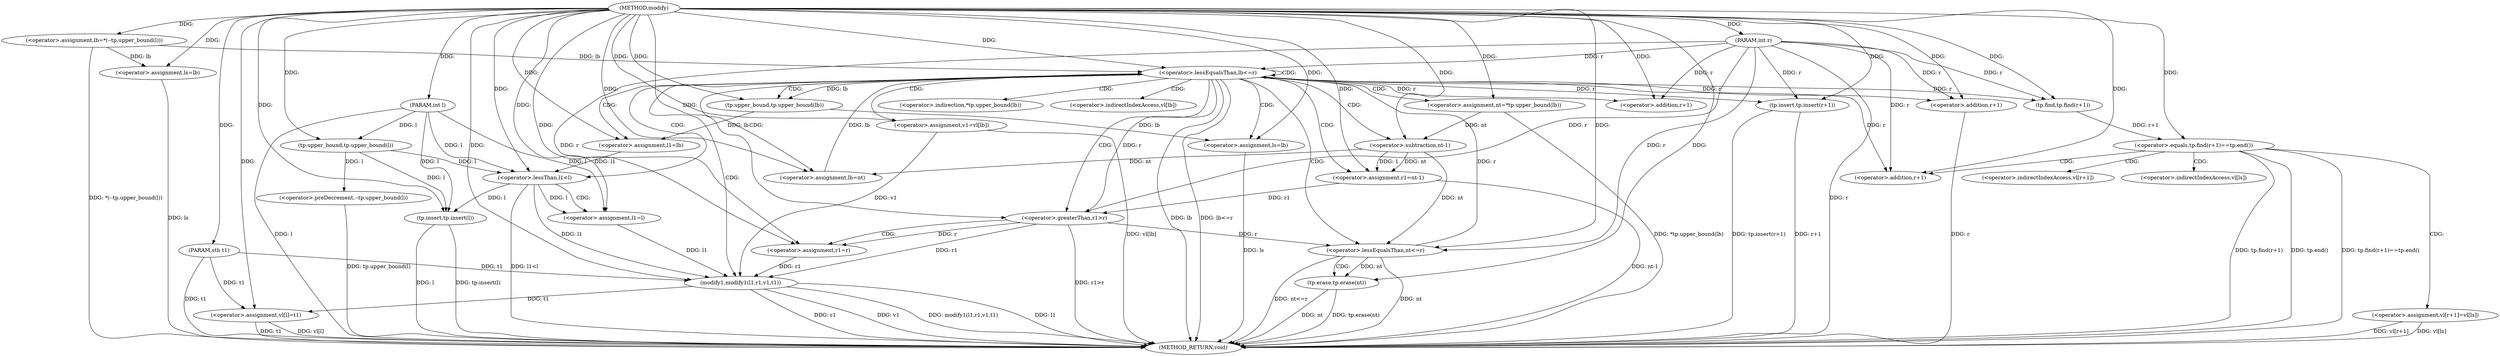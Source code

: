 digraph "modify" {  
"1000622" [label = "(METHOD,modify)" ]
"1000723" [label = "(METHOD_RETURN,void)" ]
"1000623" [label = "(PARAM,int l)" ]
"1000624" [label = "(PARAM,int r)" ]
"1000625" [label = "(PARAM,sth t1)" ]
"1000628" [label = "(<operator>.assignment,lb=*(--tp.upper_bound(l)))" ]
"1000635" [label = "(<operator>.assignment,ls=lb)" ]
"1000712" [label = "(<operator>.assignment,vl[l]=t1)" ]
"1000717" [label = "(tp.insert,tp.insert(l))" ]
"1000719" [label = "(tp.insert,tp.insert(r+1))" ]
"1000639" [label = "(<operator>.lessEqualsThan,lb<=r)" ]
"1000697" [label = "(<operator>.equals,tp.find(r+1)==tp.end())" ]
"1000703" [label = "(<operator>.assignment,vl[r+1]=vl[ls])" ]
"1000644" [label = "(<operator>.assignment,nt=*tp.upper_bound(lb))" ]
"1000650" [label = "(<operator>.assignment,v1=vl[lb])" ]
"1000656" [label = "(<operator>.assignment,l1=lb)" ]
"1000660" [label = "(<operator>.assignment,r1=nt-1)" ]
"1000679" [label = "(modify1,modify1(l1,r1,v1,t1))" ]
"1000684" [label = "(<operator>.assignment,ls=lb)" ]
"1000687" [label = "(<operator>.assignment,lb=nt)" ]
"1000720" [label = "(<operator>.addition,r+1)" ]
"1000631" [label = "(<operator>.preDecrement,--tp.upper_bound(l))" ]
"1000666" [label = "(<operator>.lessThan,l1<l)" ]
"1000669" [label = "(<operator>.assignment,l1=l)" ]
"1000673" [label = "(<operator>.greaterThan,r1>r)" ]
"1000676" [label = "(<operator>.assignment,r1=r)" ]
"1000691" [label = "(<operator>.lessEqualsThan,nt<=r)" ]
"1000694" [label = "(tp.erase,tp.erase(nt))" ]
"1000698" [label = "(tp.find,tp.find(r+1))" ]
"1000632" [label = "(tp.upper_bound,tp.upper_bound(l))" ]
"1000662" [label = "(<operator>.subtraction,nt-1)" ]
"1000699" [label = "(<operator>.addition,r+1)" ]
"1000706" [label = "(<operator>.addition,r+1)" ]
"1000647" [label = "(tp.upper_bound,tp.upper_bound(lb))" ]
"1000704" [label = "(<operator>.indirectIndexAccess,vl[r+1])" ]
"1000709" [label = "(<operator>.indirectIndexAccess,vl[ls])" ]
"1000646" [label = "(<operator>.indirection,*tp.upper_bound(lb))" ]
"1000652" [label = "(<operator>.indirectIndexAccess,vl[lb])" ]
  "1000623" -> "1000723"  [ label = "DDG: l"] 
  "1000624" -> "1000723"  [ label = "DDG: r"] 
  "1000625" -> "1000723"  [ label = "DDG: t1"] 
  "1000631" -> "1000723"  [ label = "DDG: tp.upper_bound(l)"] 
  "1000628" -> "1000723"  [ label = "DDG: *(--tp.upper_bound(l))"] 
  "1000635" -> "1000723"  [ label = "DDG: ls"] 
  "1000639" -> "1000723"  [ label = "DDG: lb"] 
  "1000639" -> "1000723"  [ label = "DDG: lb<=r"] 
  "1000697" -> "1000723"  [ label = "DDG: tp.find(r+1)"] 
  "1000697" -> "1000723"  [ label = "DDG: tp.end()"] 
  "1000697" -> "1000723"  [ label = "DDG: tp.find(r+1)==tp.end()"] 
  "1000703" -> "1000723"  [ label = "DDG: vl[r+1]"] 
  "1000703" -> "1000723"  [ label = "DDG: vl[ls]"] 
  "1000712" -> "1000723"  [ label = "DDG: vl[l]"] 
  "1000712" -> "1000723"  [ label = "DDG: t1"] 
  "1000717" -> "1000723"  [ label = "DDG: l"] 
  "1000717" -> "1000723"  [ label = "DDG: tp.insert(l)"] 
  "1000720" -> "1000723"  [ label = "DDG: r"] 
  "1000719" -> "1000723"  [ label = "DDG: r+1"] 
  "1000719" -> "1000723"  [ label = "DDG: tp.insert(r+1)"] 
  "1000644" -> "1000723"  [ label = "DDG: *tp.upper_bound(lb)"] 
  "1000650" -> "1000723"  [ label = "DDG: vl[lb]"] 
  "1000660" -> "1000723"  [ label = "DDG: nt-1"] 
  "1000666" -> "1000723"  [ label = "DDG: l1<l"] 
  "1000673" -> "1000723"  [ label = "DDG: r1>r"] 
  "1000679" -> "1000723"  [ label = "DDG: l1"] 
  "1000679" -> "1000723"  [ label = "DDG: r1"] 
  "1000679" -> "1000723"  [ label = "DDG: v1"] 
  "1000679" -> "1000723"  [ label = "DDG: modify1(l1,r1,v1,t1)"] 
  "1000684" -> "1000723"  [ label = "DDG: ls"] 
  "1000691" -> "1000723"  [ label = "DDG: nt"] 
  "1000691" -> "1000723"  [ label = "DDG: nt<=r"] 
  "1000694" -> "1000723"  [ label = "DDG: nt"] 
  "1000694" -> "1000723"  [ label = "DDG: tp.erase(nt)"] 
  "1000622" -> "1000623"  [ label = "DDG: "] 
  "1000622" -> "1000624"  [ label = "DDG: "] 
  "1000622" -> "1000625"  [ label = "DDG: "] 
  "1000628" -> "1000635"  [ label = "DDG: lb"] 
  "1000622" -> "1000635"  [ label = "DDG: "] 
  "1000679" -> "1000712"  [ label = "DDG: t1"] 
  "1000625" -> "1000712"  [ label = "DDG: t1"] 
  "1000622" -> "1000712"  [ label = "DDG: "] 
  "1000622" -> "1000628"  [ label = "DDG: "] 
  "1000632" -> "1000717"  [ label = "DDG: l"] 
  "1000666" -> "1000717"  [ label = "DDG: l"] 
  "1000623" -> "1000717"  [ label = "DDG: l"] 
  "1000622" -> "1000717"  [ label = "DDG: "] 
  "1000622" -> "1000719"  [ label = "DDG: "] 
  "1000624" -> "1000719"  [ label = "DDG: r"] 
  "1000639" -> "1000719"  [ label = "DDG: r"] 
  "1000687" -> "1000639"  [ label = "DDG: lb"] 
  "1000622" -> "1000639"  [ label = "DDG: "] 
  "1000628" -> "1000639"  [ label = "DDG: lb"] 
  "1000691" -> "1000639"  [ label = "DDG: r"] 
  "1000624" -> "1000639"  [ label = "DDG: r"] 
  "1000647" -> "1000656"  [ label = "DDG: lb"] 
  "1000622" -> "1000656"  [ label = "DDG: "] 
  "1000662" -> "1000660"  [ label = "DDG: nt"] 
  "1000662" -> "1000660"  [ label = "DDG: 1"] 
  "1000622" -> "1000684"  [ label = "DDG: "] 
  "1000647" -> "1000684"  [ label = "DDG: lb"] 
  "1000662" -> "1000687"  [ label = "DDG: nt"] 
  "1000622" -> "1000687"  [ label = "DDG: "] 
  "1000698" -> "1000697"  [ label = "DDG: r+1"] 
  "1000622" -> "1000697"  [ label = "DDG: "] 
  "1000624" -> "1000720"  [ label = "DDG: r"] 
  "1000622" -> "1000720"  [ label = "DDG: "] 
  "1000639" -> "1000720"  [ label = "DDG: r"] 
  "1000632" -> "1000631"  [ label = "DDG: l"] 
  "1000622" -> "1000644"  [ label = "DDG: "] 
  "1000622" -> "1000650"  [ label = "DDG: "] 
  "1000622" -> "1000660"  [ label = "DDG: "] 
  "1000666" -> "1000669"  [ label = "DDG: l"] 
  "1000623" -> "1000669"  [ label = "DDG: l"] 
  "1000622" -> "1000669"  [ label = "DDG: "] 
  "1000673" -> "1000676"  [ label = "DDG: r"] 
  "1000624" -> "1000676"  [ label = "DDG: r"] 
  "1000622" -> "1000676"  [ label = "DDG: "] 
  "1000666" -> "1000679"  [ label = "DDG: l1"] 
  "1000669" -> "1000679"  [ label = "DDG: l1"] 
  "1000622" -> "1000679"  [ label = "DDG: "] 
  "1000650" -> "1000679"  [ label = "DDG: v1"] 
  "1000673" -> "1000679"  [ label = "DDG: r1"] 
  "1000676" -> "1000679"  [ label = "DDG: r1"] 
  "1000625" -> "1000679"  [ label = "DDG: t1"] 
  "1000622" -> "1000698"  [ label = "DDG: "] 
  "1000639" -> "1000698"  [ label = "DDG: r"] 
  "1000624" -> "1000698"  [ label = "DDG: r"] 
  "1000623" -> "1000632"  [ label = "DDG: l"] 
  "1000622" -> "1000632"  [ label = "DDG: "] 
  "1000644" -> "1000662"  [ label = "DDG: nt"] 
  "1000622" -> "1000662"  [ label = "DDG: "] 
  "1000656" -> "1000666"  [ label = "DDG: l1"] 
  "1000622" -> "1000666"  [ label = "DDG: "] 
  "1000632" -> "1000666"  [ label = "DDG: l"] 
  "1000623" -> "1000666"  [ label = "DDG: l"] 
  "1000660" -> "1000673"  [ label = "DDG: r1"] 
  "1000622" -> "1000673"  [ label = "DDG: "] 
  "1000639" -> "1000673"  [ label = "DDG: r"] 
  "1000624" -> "1000673"  [ label = "DDG: r"] 
  "1000622" -> "1000691"  [ label = "DDG: "] 
  "1000662" -> "1000691"  [ label = "DDG: nt"] 
  "1000673" -> "1000691"  [ label = "DDG: r"] 
  "1000624" -> "1000691"  [ label = "DDG: r"] 
  "1000691" -> "1000694"  [ label = "DDG: nt"] 
  "1000622" -> "1000694"  [ label = "DDG: "] 
  "1000639" -> "1000699"  [ label = "DDG: r"] 
  "1000624" -> "1000699"  [ label = "DDG: r"] 
  "1000622" -> "1000699"  [ label = "DDG: "] 
  "1000624" -> "1000706"  [ label = "DDG: r"] 
  "1000622" -> "1000706"  [ label = "DDG: "] 
  "1000639" -> "1000706"  [ label = "DDG: r"] 
  "1000639" -> "1000647"  [ label = "DDG: lb"] 
  "1000622" -> "1000647"  [ label = "DDG: "] 
  "1000639" -> "1000666"  [ label = "CDG: "] 
  "1000639" -> "1000679"  [ label = "CDG: "] 
  "1000639" -> "1000644"  [ label = "CDG: "] 
  "1000639" -> "1000691"  [ label = "CDG: "] 
  "1000639" -> "1000650"  [ label = "CDG: "] 
  "1000639" -> "1000673"  [ label = "CDG: "] 
  "1000639" -> "1000687"  [ label = "CDG: "] 
  "1000639" -> "1000662"  [ label = "CDG: "] 
  "1000639" -> "1000684"  [ label = "CDG: "] 
  "1000639" -> "1000647"  [ label = "CDG: "] 
  "1000639" -> "1000656"  [ label = "CDG: "] 
  "1000639" -> "1000639"  [ label = "CDG: "] 
  "1000639" -> "1000646"  [ label = "CDG: "] 
  "1000639" -> "1000660"  [ label = "CDG: "] 
  "1000639" -> "1000652"  [ label = "CDG: "] 
  "1000697" -> "1000709"  [ label = "CDG: "] 
  "1000697" -> "1000704"  [ label = "CDG: "] 
  "1000697" -> "1000703"  [ label = "CDG: "] 
  "1000697" -> "1000706"  [ label = "CDG: "] 
  "1000666" -> "1000669"  [ label = "CDG: "] 
  "1000673" -> "1000676"  [ label = "CDG: "] 
  "1000691" -> "1000694"  [ label = "CDG: "] 
}
